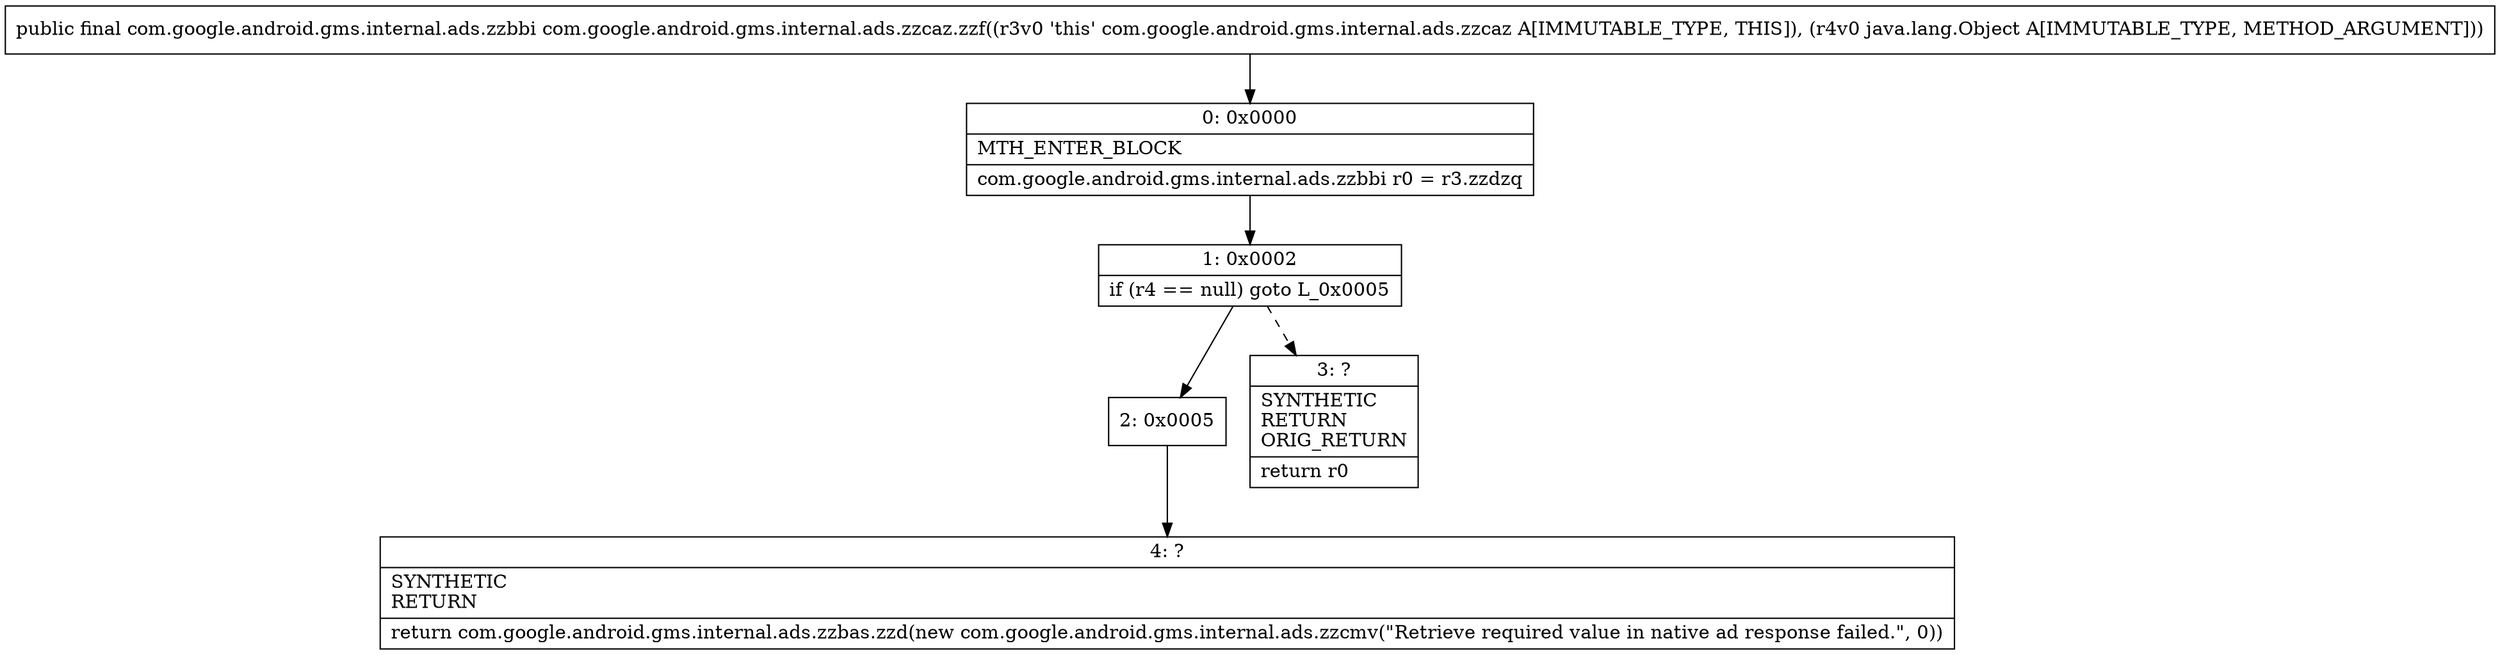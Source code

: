 digraph "CFG forcom.google.android.gms.internal.ads.zzcaz.zzf(Ljava\/lang\/Object;)Lcom\/google\/android\/gms\/internal\/ads\/zzbbi;" {
Node_0 [shape=record,label="{0\:\ 0x0000|MTH_ENTER_BLOCK\l|com.google.android.gms.internal.ads.zzbbi r0 = r3.zzdzq\l}"];
Node_1 [shape=record,label="{1\:\ 0x0002|if (r4 == null) goto L_0x0005\l}"];
Node_2 [shape=record,label="{2\:\ 0x0005}"];
Node_3 [shape=record,label="{3\:\ ?|SYNTHETIC\lRETURN\lORIG_RETURN\l|return r0\l}"];
Node_4 [shape=record,label="{4\:\ ?|SYNTHETIC\lRETURN\l|return com.google.android.gms.internal.ads.zzbas.zzd(new com.google.android.gms.internal.ads.zzcmv(\"Retrieve required value in native ad response failed.\", 0))\l}"];
MethodNode[shape=record,label="{public final com.google.android.gms.internal.ads.zzbbi com.google.android.gms.internal.ads.zzcaz.zzf((r3v0 'this' com.google.android.gms.internal.ads.zzcaz A[IMMUTABLE_TYPE, THIS]), (r4v0 java.lang.Object A[IMMUTABLE_TYPE, METHOD_ARGUMENT])) }"];
MethodNode -> Node_0;
Node_0 -> Node_1;
Node_1 -> Node_2;
Node_1 -> Node_3[style=dashed];
Node_2 -> Node_4;
}

